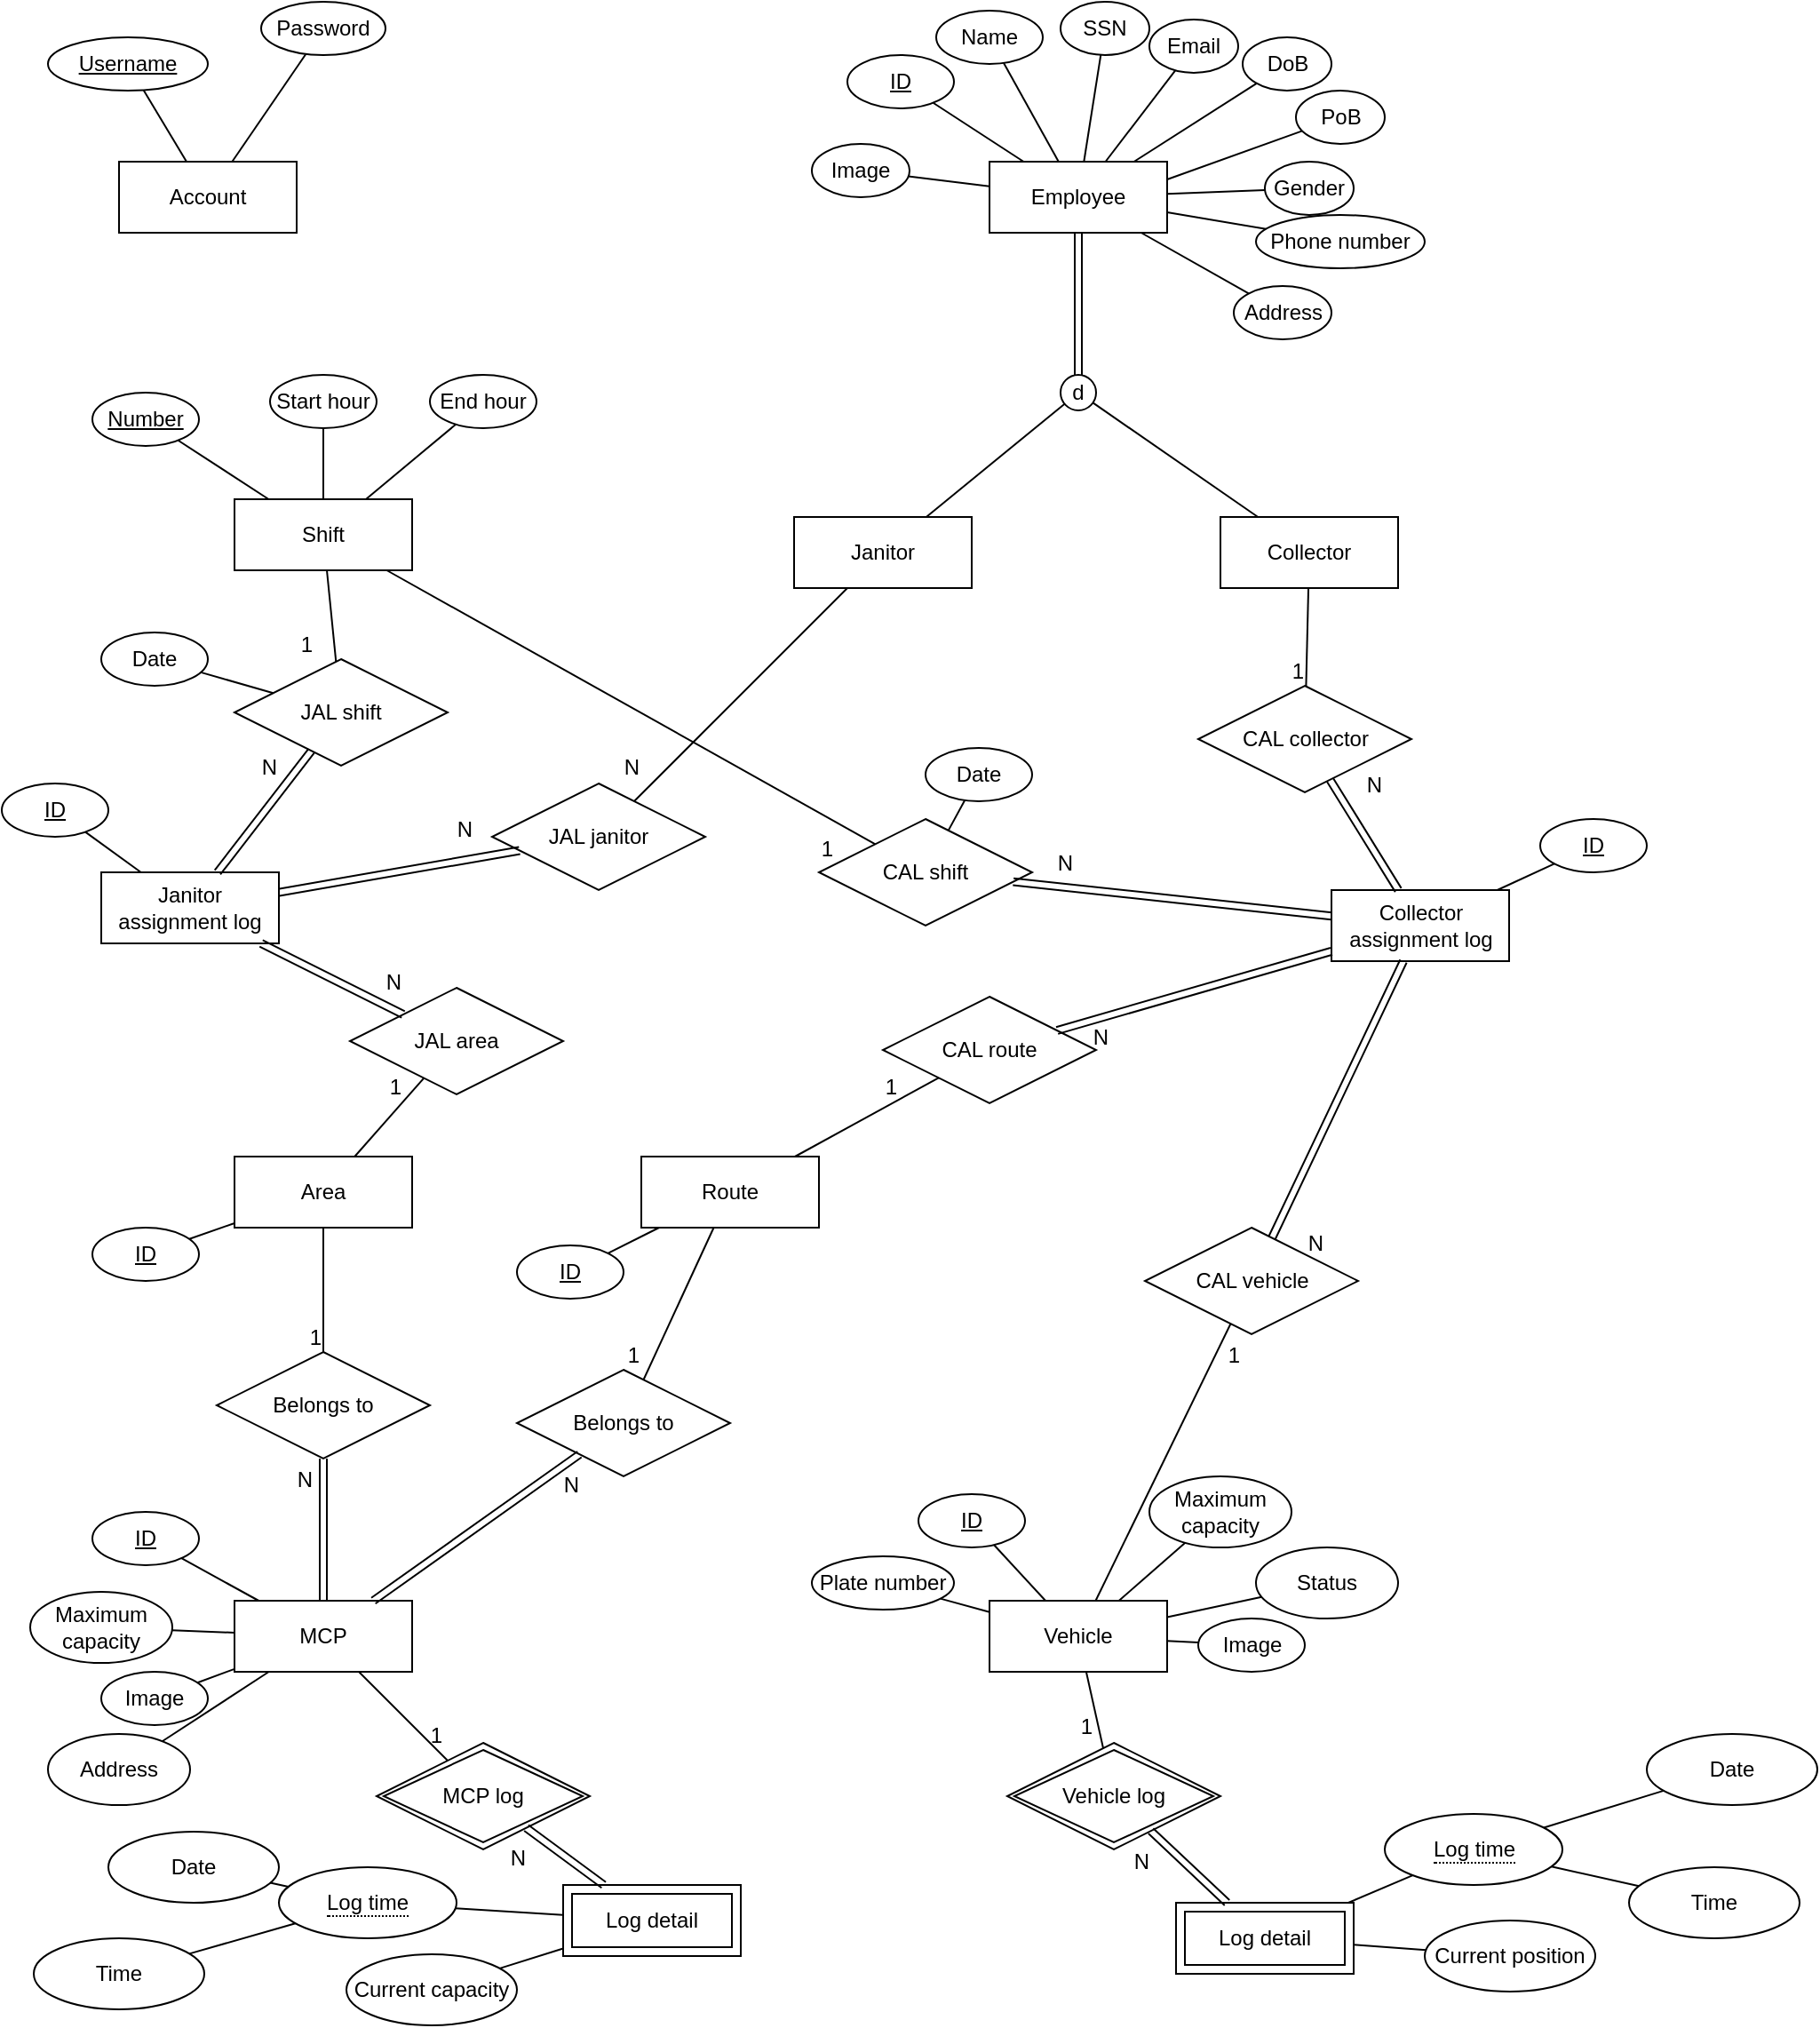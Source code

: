 <mxfile version="22.0.8" type="github">
  <diagram name="Page-1" id="zO1krM9RJwl2RXNE8Sop">
    <mxGraphModel dx="1626" dy="870" grid="1" gridSize="10" guides="1" tooltips="1" connect="1" arrows="1" fold="1" page="1" pageScale="1" pageWidth="827" pageHeight="1169" math="0" shadow="0">
      <root>
        <mxCell id="0" />
        <mxCell id="1" parent="0" />
        <mxCell id="PcngEi1xsUKJxS339LNE-2" value="Account" style="whiteSpace=wrap;html=1;align=center;" parent="1" vertex="1">
          <mxGeometry x="70" y="120" width="100" height="40" as="geometry" />
        </mxCell>
        <mxCell id="PcngEi1xsUKJxS339LNE-3" value="Username" style="ellipse;whiteSpace=wrap;html=1;align=center;fontStyle=4;" parent="1" vertex="1">
          <mxGeometry x="30" y="50" width="90" height="30" as="geometry" />
        </mxCell>
        <mxCell id="PcngEi1xsUKJxS339LNE-4" value="Password" style="ellipse;whiteSpace=wrap;html=1;align=center;" parent="1" vertex="1">
          <mxGeometry x="150" y="30" width="70" height="30" as="geometry" />
        </mxCell>
        <mxCell id="PcngEi1xsUKJxS339LNE-5" value="" style="endArrow=none;html=1;rounded=0;" parent="1" source="PcngEi1xsUKJxS339LNE-3" target="PcngEi1xsUKJxS339LNE-2" edge="1">
          <mxGeometry width="50" height="50" relative="1" as="geometry">
            <mxPoint x="390" y="670" as="sourcePoint" />
            <mxPoint x="440" y="620" as="targetPoint" />
          </mxGeometry>
        </mxCell>
        <mxCell id="PcngEi1xsUKJxS339LNE-6" value="" style="endArrow=none;html=1;rounded=0;" parent="1" source="PcngEi1xsUKJxS339LNE-4" target="PcngEi1xsUKJxS339LNE-2" edge="1">
          <mxGeometry width="50" height="50" relative="1" as="geometry">
            <mxPoint x="124" y="89" as="sourcePoint" />
            <mxPoint x="175" y="160" as="targetPoint" />
          </mxGeometry>
        </mxCell>
        <mxCell id="PcngEi1xsUKJxS339LNE-7" value="Employee" style="whiteSpace=wrap;html=1;align=center;" parent="1" vertex="1">
          <mxGeometry x="560" y="120" width="100" height="40" as="geometry" />
        </mxCell>
        <mxCell id="PcngEi1xsUKJxS339LNE-8" value="Janitor" style="whiteSpace=wrap;html=1;align=center;" parent="1" vertex="1">
          <mxGeometry x="450" y="320" width="100" height="40" as="geometry" />
        </mxCell>
        <mxCell id="PcngEi1xsUKJxS339LNE-9" value="Collector" style="whiteSpace=wrap;html=1;align=center;" parent="1" vertex="1">
          <mxGeometry x="690" y="320" width="100" height="40" as="geometry" />
        </mxCell>
        <mxCell id="PcngEi1xsUKJxS339LNE-11" value="d" style="ellipse;whiteSpace=wrap;html=1;aspect=fixed;" parent="1" vertex="1">
          <mxGeometry x="600" y="240" width="20" height="20" as="geometry" />
        </mxCell>
        <mxCell id="PcngEi1xsUKJxS339LNE-12" value="" style="shape=link;html=1;rounded=0;" parent="1" source="PcngEi1xsUKJxS339LNE-11" target="PcngEi1xsUKJxS339LNE-7" edge="1">
          <mxGeometry relative="1" as="geometry">
            <mxPoint x="470" y="370" as="sourcePoint" />
            <mxPoint x="630" y="370" as="targetPoint" />
          </mxGeometry>
        </mxCell>
        <mxCell id="PcngEi1xsUKJxS339LNE-14" value="" style="endArrow=none;html=1;rounded=0;" parent="1" source="PcngEi1xsUKJxS339LNE-11" target="PcngEi1xsUKJxS339LNE-8" edge="1">
          <mxGeometry width="50" height="50" relative="1" as="geometry">
            <mxPoint x="193" y="79" as="sourcePoint" />
            <mxPoint x="148" y="130" as="targetPoint" />
          </mxGeometry>
        </mxCell>
        <mxCell id="PcngEi1xsUKJxS339LNE-15" value="" style="endArrow=none;html=1;rounded=0;" parent="1" source="PcngEi1xsUKJxS339LNE-11" target="PcngEi1xsUKJxS339LNE-9" edge="1">
          <mxGeometry width="50" height="50" relative="1" as="geometry">
            <mxPoint x="611" y="265" as="sourcePoint" />
            <mxPoint x="488" y="330" as="targetPoint" />
          </mxGeometry>
        </mxCell>
        <mxCell id="PcngEi1xsUKJxS339LNE-16" value="ID" style="ellipse;whiteSpace=wrap;html=1;align=center;fontStyle=4;" parent="1" vertex="1">
          <mxGeometry x="480" y="60" width="60" height="30" as="geometry" />
        </mxCell>
        <mxCell id="PcngEi1xsUKJxS339LNE-17" value="Name" style="ellipse;whiteSpace=wrap;html=1;align=center;" parent="1" vertex="1">
          <mxGeometry x="530" y="35" width="60" height="30" as="geometry" />
        </mxCell>
        <mxCell id="PcngEi1xsUKJxS339LNE-18" value="SSN" style="ellipse;whiteSpace=wrap;html=1;align=center;" parent="1" vertex="1">
          <mxGeometry x="600" y="30" width="50" height="30" as="geometry" />
        </mxCell>
        <mxCell id="PcngEi1xsUKJxS339LNE-19" value="Email" style="ellipse;whiteSpace=wrap;html=1;align=center;" parent="1" vertex="1">
          <mxGeometry x="650" y="40" width="50" height="30" as="geometry" />
        </mxCell>
        <mxCell id="PcngEi1xsUKJxS339LNE-20" value="DoB" style="ellipse;whiteSpace=wrap;html=1;align=center;" parent="1" vertex="1">
          <mxGeometry x="702.5" y="50" width="50" height="30" as="geometry" />
        </mxCell>
        <mxCell id="PcngEi1xsUKJxS339LNE-21" value="Gender" style="ellipse;whiteSpace=wrap;html=1;align=center;" parent="1" vertex="1">
          <mxGeometry x="715" y="120" width="50" height="30" as="geometry" />
        </mxCell>
        <mxCell id="PcngEi1xsUKJxS339LNE-22" value="Phone number" style="ellipse;whiteSpace=wrap;html=1;align=center;" parent="1" vertex="1">
          <mxGeometry x="710" y="150" width="95" height="30" as="geometry" />
        </mxCell>
        <mxCell id="PcngEi1xsUKJxS339LNE-25" value="Address" style="ellipse;whiteSpace=wrap;html=1;align=center;" parent="1" vertex="1">
          <mxGeometry x="697.5" y="190" width="55" height="30" as="geometry" />
        </mxCell>
        <mxCell id="PcngEi1xsUKJxS339LNE-26" value="Image" style="ellipse;whiteSpace=wrap;html=1;align=center;" parent="1" vertex="1">
          <mxGeometry x="460" y="110" width="55" height="30" as="geometry" />
        </mxCell>
        <mxCell id="PcngEi1xsUKJxS339LNE-27" value="" style="endArrow=none;html=1;rounded=0;" parent="1" source="PcngEi1xsUKJxS339LNE-7" target="PcngEi1xsUKJxS339LNE-16" edge="1">
          <mxGeometry width="50" height="50" relative="1" as="geometry">
            <mxPoint x="520" y="390" as="sourcePoint" />
            <mxPoint x="570" y="340" as="targetPoint" />
          </mxGeometry>
        </mxCell>
        <mxCell id="PcngEi1xsUKJxS339LNE-29" value="" style="endArrow=none;html=1;rounded=0;" parent="1" source="PcngEi1xsUKJxS339LNE-7" target="PcngEi1xsUKJxS339LNE-26" edge="1">
          <mxGeometry width="50" height="50" relative="1" as="geometry">
            <mxPoint x="589" y="130" as="sourcePoint" />
            <mxPoint x="538" y="97" as="targetPoint" />
          </mxGeometry>
        </mxCell>
        <mxCell id="PcngEi1xsUKJxS339LNE-30" value="" style="endArrow=none;html=1;rounded=0;" parent="1" source="PcngEi1xsUKJxS339LNE-7" target="PcngEi1xsUKJxS339LNE-17" edge="1">
          <mxGeometry width="50" height="50" relative="1" as="geometry">
            <mxPoint x="570" y="144" as="sourcePoint" />
            <mxPoint x="524" y="138" as="targetPoint" />
          </mxGeometry>
        </mxCell>
        <mxCell id="PcngEi1xsUKJxS339LNE-31" value="" style="endArrow=none;html=1;rounded=0;" parent="1" source="PcngEi1xsUKJxS339LNE-7" target="PcngEi1xsUKJxS339LNE-18" edge="1">
          <mxGeometry width="50" height="50" relative="1" as="geometry">
            <mxPoint x="609" y="130" as="sourcePoint" />
            <mxPoint x="578" y="74" as="targetPoint" />
          </mxGeometry>
        </mxCell>
        <mxCell id="PcngEi1xsUKJxS339LNE-32" value="" style="endArrow=none;html=1;rounded=0;" parent="1" source="PcngEi1xsUKJxS339LNE-7" target="PcngEi1xsUKJxS339LNE-19" edge="1">
          <mxGeometry width="50" height="50" relative="1" as="geometry">
            <mxPoint x="623" y="130" as="sourcePoint" />
            <mxPoint x="633" y="70" as="targetPoint" />
          </mxGeometry>
        </mxCell>
        <mxCell id="PcngEi1xsUKJxS339LNE-33" value="" style="endArrow=none;html=1;rounded=0;" parent="1" source="PcngEi1xsUKJxS339LNE-7" target="PcngEi1xsUKJxS339LNE-20" edge="1">
          <mxGeometry width="50" height="50" relative="1" as="geometry">
            <mxPoint x="635" y="130" as="sourcePoint" />
            <mxPoint x="675" y="79" as="targetPoint" />
          </mxGeometry>
        </mxCell>
        <mxCell id="PcngEi1xsUKJxS339LNE-34" value="" style="endArrow=none;html=1;rounded=0;" parent="1" source="PcngEi1xsUKJxS339LNE-7" target="PcngEi1xsUKJxS339LNE-21" edge="1">
          <mxGeometry width="50" height="50" relative="1" as="geometry">
            <mxPoint x="649" y="130" as="sourcePoint" />
            <mxPoint x="734" y="71" as="targetPoint" />
          </mxGeometry>
        </mxCell>
        <mxCell id="PcngEi1xsUKJxS339LNE-35" value="" style="endArrow=none;html=1;rounded=0;" parent="1" source="PcngEi1xsUKJxS339LNE-7" target="PcngEi1xsUKJxS339LNE-22" edge="1">
          <mxGeometry width="50" height="50" relative="1" as="geometry">
            <mxPoint x="662" y="130" as="sourcePoint" />
            <mxPoint x="715" y="104" as="targetPoint" />
          </mxGeometry>
        </mxCell>
        <mxCell id="PcngEi1xsUKJxS339LNE-36" value="" style="endArrow=none;html=1;rounded=0;" parent="1" source="PcngEi1xsUKJxS339LNE-7" target="PcngEi1xsUKJxS339LNE-25" edge="1">
          <mxGeometry width="50" height="50" relative="1" as="geometry">
            <mxPoint x="670" y="145" as="sourcePoint" />
            <mxPoint x="727" y="139" as="targetPoint" />
          </mxGeometry>
        </mxCell>
        <mxCell id="PcngEi1xsUKJxS339LNE-37" value="MCP" style="whiteSpace=wrap;html=1;align=center;" parent="1" vertex="1">
          <mxGeometry x="135" y="930" width="100" height="40" as="geometry" />
        </mxCell>
        <mxCell id="PcngEi1xsUKJxS339LNE-38" value="Vehicle" style="whiteSpace=wrap;html=1;align=center;" parent="1" vertex="1">
          <mxGeometry x="560" y="930" width="100" height="40" as="geometry" />
        </mxCell>
        <mxCell id="PcngEi1xsUKJxS339LNE-40" value="ID" style="ellipse;whiteSpace=wrap;html=1;align=center;fontStyle=4;" parent="1" vertex="1">
          <mxGeometry x="55" y="880" width="60" height="30" as="geometry" />
        </mxCell>
        <mxCell id="PcngEi1xsUKJxS339LNE-41" value="ID" style="ellipse;whiteSpace=wrap;html=1;align=center;fontStyle=4;" parent="1" vertex="1">
          <mxGeometry x="520" y="870" width="60" height="30" as="geometry" />
        </mxCell>
        <mxCell id="PcngEi1xsUKJxS339LNE-42" value="Plate number" style="ellipse;whiteSpace=wrap;html=1;align=center;" parent="1" vertex="1">
          <mxGeometry x="460" y="905" width="80" height="30" as="geometry" />
        </mxCell>
        <mxCell id="PcngEi1xsUKJxS339LNE-43" value="Image" style="ellipse;whiteSpace=wrap;html=1;align=center;" parent="1" vertex="1">
          <mxGeometry x="677.5" y="940" width="60" height="30" as="geometry" />
        </mxCell>
        <mxCell id="PcngEi1xsUKJxS339LNE-44" value="Maximum capacity" style="ellipse;whiteSpace=wrap;html=1;align=center;" parent="1" vertex="1">
          <mxGeometry x="650" y="860" width="80" height="40" as="geometry" />
        </mxCell>
        <mxCell id="PcngEi1xsUKJxS339LNE-45" value="Status" style="ellipse;whiteSpace=wrap;html=1;align=center;" parent="1" vertex="1">
          <mxGeometry x="710" y="900" width="80" height="40" as="geometry" />
        </mxCell>
        <mxCell id="PcngEi1xsUKJxS339LNE-46" value="" style="endArrow=none;html=1;rounded=0;" parent="1" source="PcngEi1xsUKJxS339LNE-38" target="PcngEi1xsUKJxS339LNE-44" edge="1">
          <mxGeometry width="50" height="50" relative="1" as="geometry">
            <mxPoint x="612" y="611" as="sourcePoint" />
            <mxPoint x="534" y="675" as="targetPoint" />
          </mxGeometry>
        </mxCell>
        <mxCell id="PcngEi1xsUKJxS339LNE-47" value="" style="endArrow=none;html=1;rounded=0;" parent="1" source="PcngEi1xsUKJxS339LNE-38" target="PcngEi1xsUKJxS339LNE-41" edge="1">
          <mxGeometry width="50" height="50" relative="1" as="geometry">
            <mxPoint x="570" y="973" as="sourcePoint" />
            <mxPoint x="516" y="986" as="targetPoint" />
          </mxGeometry>
        </mxCell>
        <mxCell id="PcngEi1xsUKJxS339LNE-48" value="" style="endArrow=none;html=1;rounded=0;" parent="1" source="PcngEi1xsUKJxS339LNE-38" target="PcngEi1xsUKJxS339LNE-42" edge="1">
          <mxGeometry width="50" height="50" relative="1" as="geometry">
            <mxPoint x="600" y="980" as="sourcePoint" />
            <mxPoint x="563" y="1017" as="targetPoint" />
          </mxGeometry>
        </mxCell>
        <mxCell id="PcngEi1xsUKJxS339LNE-49" value="" style="endArrow=none;html=1;rounded=0;" parent="1" source="PcngEi1xsUKJxS339LNE-38" target="PcngEi1xsUKJxS339LNE-43" edge="1">
          <mxGeometry width="50" height="50" relative="1" as="geometry">
            <mxPoint x="619" y="980" as="sourcePoint" />
            <mxPoint x="616" y="1045" as="targetPoint" />
          </mxGeometry>
        </mxCell>
        <mxCell id="PcngEi1xsUKJxS339LNE-50" value="" style="endArrow=none;html=1;rounded=0;" parent="1" source="PcngEi1xsUKJxS339LNE-38" target="PcngEi1xsUKJxS339LNE-45" edge="1">
          <mxGeometry width="50" height="50" relative="1" as="geometry">
            <mxPoint x="639" y="980" as="sourcePoint" />
            <mxPoint x="682" y="1026" as="targetPoint" />
          </mxGeometry>
        </mxCell>
        <mxCell id="PcngEi1xsUKJxS339LNE-52" value="Maximum capacity" style="ellipse;whiteSpace=wrap;html=1;align=center;" parent="1" vertex="1">
          <mxGeometry x="20" y="925" width="80" height="40" as="geometry" />
        </mxCell>
        <mxCell id="PcngEi1xsUKJxS339LNE-53" value="Image" style="ellipse;whiteSpace=wrap;html=1;align=center;" parent="1" vertex="1">
          <mxGeometry x="60" y="970" width="60" height="30" as="geometry" />
        </mxCell>
        <mxCell id="PcngEi1xsUKJxS339LNE-55" value="" style="endArrow=none;html=1;rounded=0;" parent="1" source="PcngEi1xsUKJxS339LNE-37" target="PcngEi1xsUKJxS339LNE-40" edge="1">
          <mxGeometry width="50" height="50" relative="1" as="geometry">
            <mxPoint x="570" y="973" as="sourcePoint" />
            <mxPoint x="516" y="986" as="targetPoint" />
          </mxGeometry>
        </mxCell>
        <mxCell id="PcngEi1xsUKJxS339LNE-56" value="" style="endArrow=none;html=1;rounded=0;" parent="1" source="PcngEi1xsUKJxS339LNE-37" target="PcngEi1xsUKJxS339LNE-52" edge="1">
          <mxGeometry width="50" height="50" relative="1" as="geometry">
            <mxPoint x="167" y="980" as="sourcePoint" />
            <mxPoint x="102" y="1028" as="targetPoint" />
          </mxGeometry>
        </mxCell>
        <mxCell id="PcngEi1xsUKJxS339LNE-57" value="" style="endArrow=none;html=1;rounded=0;" parent="1" source="PcngEi1xsUKJxS339LNE-37" target="PcngEi1xsUKJxS339LNE-53" edge="1">
          <mxGeometry width="50" height="50" relative="1" as="geometry">
            <mxPoint x="187" y="980" as="sourcePoint" />
            <mxPoint x="148" y="1070" as="targetPoint" />
          </mxGeometry>
        </mxCell>
        <mxCell id="PcngEi1xsUKJxS339LNE-59" value="Area" style="whiteSpace=wrap;html=1;align=center;" parent="1" vertex="1">
          <mxGeometry x="135" y="680" width="100" height="40" as="geometry" />
        </mxCell>
        <mxCell id="PcngEi1xsUKJxS339LNE-60" value="Route" style="whiteSpace=wrap;html=1;align=center;" parent="1" vertex="1">
          <mxGeometry x="364" y="680" width="100" height="40" as="geometry" />
        </mxCell>
        <mxCell id="PcngEi1xsUKJxS339LNE-61" value="ID" style="ellipse;whiteSpace=wrap;html=1;align=center;fontStyle=4;" parent="1" vertex="1">
          <mxGeometry x="55" y="720" width="60" height="30" as="geometry" />
        </mxCell>
        <mxCell id="PcngEi1xsUKJxS339LNE-62" value="ID" style="ellipse;whiteSpace=wrap;html=1;align=center;fontStyle=4;" parent="1" vertex="1">
          <mxGeometry x="294" y="730" width="60" height="30" as="geometry" />
        </mxCell>
        <mxCell id="PcngEi1xsUKJxS339LNE-63" value="" style="endArrow=none;html=1;rounded=0;" parent="1" source="PcngEi1xsUKJxS339LNE-60" target="PcngEi1xsUKJxS339LNE-62" edge="1">
          <mxGeometry width="50" height="50" relative="1" as="geometry">
            <mxPoint x="670" y="973" as="sourcePoint" />
            <mxPoint x="717" y="986" as="targetPoint" />
          </mxGeometry>
        </mxCell>
        <mxCell id="PcngEi1xsUKJxS339LNE-64" value="" style="endArrow=none;html=1;rounded=0;" parent="1" source="PcngEi1xsUKJxS339LNE-59" target="PcngEi1xsUKJxS339LNE-61" edge="1">
          <mxGeometry width="50" height="50" relative="1" as="geometry">
            <mxPoint x="685" y="695" as="sourcePoint" />
            <mxPoint x="727" y="683" as="targetPoint" />
          </mxGeometry>
        </mxCell>
        <mxCell id="PcngEi1xsUKJxS339LNE-65" value="Belongs to" style="shape=rhombus;perimeter=rhombusPerimeter;whiteSpace=wrap;html=1;align=center;" parent="1" vertex="1">
          <mxGeometry x="125" y="790" width="120" height="60" as="geometry" />
        </mxCell>
        <mxCell id="PcngEi1xsUKJxS339LNE-66" value="Belongs to" style="shape=rhombus;perimeter=rhombusPerimeter;whiteSpace=wrap;html=1;align=center;" parent="1" vertex="1">
          <mxGeometry x="294" y="800" width="120" height="60" as="geometry" />
        </mxCell>
        <mxCell id="PcngEi1xsUKJxS339LNE-67" value="" style="shape=link;html=1;rounded=0;" parent="1" source="PcngEi1xsUKJxS339LNE-37" target="PcngEi1xsUKJxS339LNE-65" edge="1">
          <mxGeometry relative="1" as="geometry">
            <mxPoint x="510" y="760" as="sourcePoint" />
            <mxPoint x="670" y="760" as="targetPoint" />
          </mxGeometry>
        </mxCell>
        <mxCell id="PcngEi1xsUKJxS339LNE-68" value="N" style="resizable=0;html=1;whiteSpace=wrap;align=right;verticalAlign=bottom;" parent="PcngEi1xsUKJxS339LNE-67" connectable="0" vertex="1">
          <mxGeometry x="1" relative="1" as="geometry">
            <mxPoint x="-5" y="20" as="offset" />
          </mxGeometry>
        </mxCell>
        <mxCell id="PcngEi1xsUKJxS339LNE-69" value="" style="endArrow=none;html=1;rounded=0;" parent="1" source="PcngEi1xsUKJxS339LNE-59" target="PcngEi1xsUKJxS339LNE-65" edge="1">
          <mxGeometry relative="1" as="geometry">
            <mxPoint x="510" y="760" as="sourcePoint" />
            <mxPoint x="670" y="760" as="targetPoint" />
          </mxGeometry>
        </mxCell>
        <mxCell id="PcngEi1xsUKJxS339LNE-70" value="1" style="resizable=0;html=1;whiteSpace=wrap;align=right;verticalAlign=bottom;" parent="PcngEi1xsUKJxS339LNE-69" connectable="0" vertex="1">
          <mxGeometry x="1" relative="1" as="geometry" />
        </mxCell>
        <mxCell id="PcngEi1xsUKJxS339LNE-71" value="" style="endArrow=none;html=1;rounded=0;" parent="1" source="PcngEi1xsUKJxS339LNE-60" target="PcngEi1xsUKJxS339LNE-66" edge="1">
          <mxGeometry relative="1" as="geometry">
            <mxPoint x="195" y="730" as="sourcePoint" />
            <mxPoint x="195" y="800" as="targetPoint" />
          </mxGeometry>
        </mxCell>
        <mxCell id="PcngEi1xsUKJxS339LNE-72" value="1" style="resizable=0;html=1;whiteSpace=wrap;align=right;verticalAlign=bottom;" parent="PcngEi1xsUKJxS339LNE-71" connectable="0" vertex="1">
          <mxGeometry x="1" relative="1" as="geometry">
            <mxPoint x="-1" y="-5" as="offset" />
          </mxGeometry>
        </mxCell>
        <mxCell id="PcngEi1xsUKJxS339LNE-73" value="" style="shape=link;html=1;rounded=0;" parent="1" source="PcngEi1xsUKJxS339LNE-37" target="PcngEi1xsUKJxS339LNE-66" edge="1">
          <mxGeometry relative="1" as="geometry">
            <mxPoint x="195" y="940" as="sourcePoint" />
            <mxPoint x="195" y="860" as="targetPoint" />
          </mxGeometry>
        </mxCell>
        <mxCell id="PcngEi1xsUKJxS339LNE-74" value="N" style="resizable=0;html=1;whiteSpace=wrap;align=right;verticalAlign=bottom;" parent="PcngEi1xsUKJxS339LNE-73" connectable="0" vertex="1">
          <mxGeometry x="1" relative="1" as="geometry">
            <mxPoint x="1" y="26" as="offset" />
          </mxGeometry>
        </mxCell>
        <mxCell id="PcngEi1xsUKJxS339LNE-75" value="Address" style="ellipse;whiteSpace=wrap;html=1;align=center;" parent="1" vertex="1">
          <mxGeometry x="30" y="1005" width="80" height="40" as="geometry" />
        </mxCell>
        <mxCell id="PcngEi1xsUKJxS339LNE-76" value="" style="endArrow=none;html=1;rounded=0;" parent="1" source="PcngEi1xsUKJxS339LNE-37" target="PcngEi1xsUKJxS339LNE-75" edge="1">
          <mxGeometry width="50" height="50" relative="1" as="geometry">
            <mxPoint x="183" y="980" as="sourcePoint" />
            <mxPoint x="168" y="1006" as="targetPoint" />
          </mxGeometry>
        </mxCell>
        <mxCell id="PcngEi1xsUKJxS339LNE-79" value="CAL shift" style="shape=rhombus;perimeter=rhombusPerimeter;whiteSpace=wrap;html=1;align=center;" parent="1" vertex="1">
          <mxGeometry x="464" y="490" width="120" height="60" as="geometry" />
        </mxCell>
        <mxCell id="PcngEi1xsUKJxS339LNE-80" value="Shift" style="whiteSpace=wrap;html=1;align=center;" parent="1" vertex="1">
          <mxGeometry x="135" y="310" width="100" height="40" as="geometry" />
        </mxCell>
        <mxCell id="PcngEi1xsUKJxS339LNE-81" value="Number" style="ellipse;whiteSpace=wrap;html=1;align=center;fontStyle=4;" parent="1" vertex="1">
          <mxGeometry x="55" y="250" width="60" height="30" as="geometry" />
        </mxCell>
        <mxCell id="PcngEi1xsUKJxS339LNE-82" value="Start hour" style="ellipse;whiteSpace=wrap;html=1;align=center;" parent="1" vertex="1">
          <mxGeometry x="155" y="240" width="60" height="30" as="geometry" />
        </mxCell>
        <mxCell id="PcngEi1xsUKJxS339LNE-83" value="End hour" style="ellipse;whiteSpace=wrap;html=1;align=center;" parent="1" vertex="1">
          <mxGeometry x="245" y="240" width="60" height="30" as="geometry" />
        </mxCell>
        <mxCell id="PcngEi1xsUKJxS339LNE-85" value="" style="endArrow=none;html=1;rounded=0;" parent="1" source="PcngEi1xsUKJxS339LNE-80" target="PcngEi1xsUKJxS339LNE-81" edge="1">
          <mxGeometry width="50" height="50" relative="1" as="geometry">
            <mxPoint x="570" y="144" as="sourcePoint" />
            <mxPoint x="524" y="138" as="targetPoint" />
          </mxGeometry>
        </mxCell>
        <mxCell id="PcngEi1xsUKJxS339LNE-86" value="" style="endArrow=none;html=1;rounded=0;" parent="1" source="PcngEi1xsUKJxS339LNE-80" target="PcngEi1xsUKJxS339LNE-82" edge="1">
          <mxGeometry width="50" height="50" relative="1" as="geometry">
            <mxPoint x="570" y="144" as="sourcePoint" />
            <mxPoint x="524" y="138" as="targetPoint" />
          </mxGeometry>
        </mxCell>
        <mxCell id="PcngEi1xsUKJxS339LNE-87" value="" style="endArrow=none;html=1;rounded=0;" parent="1" source="PcngEi1xsUKJxS339LNE-80" target="PcngEi1xsUKJxS339LNE-83" edge="1">
          <mxGeometry width="50" height="50" relative="1" as="geometry">
            <mxPoint x="380" y="310" as="sourcePoint" />
            <mxPoint x="380" y="270" as="targetPoint" />
          </mxGeometry>
        </mxCell>
        <mxCell id="PcngEi1xsUKJxS339LNE-101" value="Date" style="ellipse;whiteSpace=wrap;html=1;align=center;" parent="1" vertex="1">
          <mxGeometry x="524" y="450" width="60" height="30" as="geometry" />
        </mxCell>
        <mxCell id="PcngEi1xsUKJxS339LNE-104" value="" style="endArrow=none;html=1;rounded=0;" parent="1" source="PcngEi1xsUKJxS339LNE-101" target="PcngEi1xsUKJxS339LNE-79" edge="1">
          <mxGeometry relative="1" as="geometry">
            <mxPoint x="170" y="530" as="sourcePoint" />
            <mxPoint x="200" y="530" as="targetPoint" />
          </mxGeometry>
        </mxCell>
        <mxCell id="PcngEi1xsUKJxS339LNE-105" value="" style="resizable=0;html=1;whiteSpace=wrap;align=right;verticalAlign=bottom;" parent="PcngEi1xsUKJxS339LNE-104" connectable="0" vertex="1">
          <mxGeometry x="1" relative="1" as="geometry" />
        </mxCell>
        <mxCell id="PcngEi1xsUKJxS339LNE-111" value="MCP log" style="shape=rhombus;double=1;perimeter=rhombusPerimeter;whiteSpace=wrap;html=1;align=center;" parent="1" vertex="1">
          <mxGeometry x="215" y="1010" width="120" height="60" as="geometry" />
        </mxCell>
        <mxCell id="PcngEi1xsUKJxS339LNE-114" value="Vehicle log" style="shape=rhombus;double=1;perimeter=rhombusPerimeter;whiteSpace=wrap;html=1;align=center;" parent="1" vertex="1">
          <mxGeometry x="570" y="1010" width="120" height="60" as="geometry" />
        </mxCell>
        <mxCell id="PcngEi1xsUKJxS339LNE-116" value="" style="endArrow=none;html=1;rounded=0;" parent="1" source="PcngEi1xsUKJxS339LNE-37" target="PcngEi1xsUKJxS339LNE-111" edge="1">
          <mxGeometry relative="1" as="geometry">
            <mxPoint x="415" y="730" as="sourcePoint" />
            <mxPoint x="375" y="816" as="targetPoint" />
          </mxGeometry>
        </mxCell>
        <mxCell id="PcngEi1xsUKJxS339LNE-117" value="1" style="resizable=0;html=1;whiteSpace=wrap;align=right;verticalAlign=bottom;" parent="PcngEi1xsUKJxS339LNE-116" connectable="0" vertex="1">
          <mxGeometry x="1" relative="1" as="geometry">
            <mxPoint x="-1" y="-5" as="offset" />
          </mxGeometry>
        </mxCell>
        <mxCell id="PcngEi1xsUKJxS339LNE-118" value="Log detail" style="shape=ext;margin=3;double=1;whiteSpace=wrap;html=1;align=center;" parent="1" vertex="1">
          <mxGeometry x="320" y="1090" width="100" height="40" as="geometry" />
        </mxCell>
        <mxCell id="PcngEi1xsUKJxS339LNE-120" value="&lt;span style=&quot;border-bottom: 1px dotted&quot;&gt;Log time&lt;br&gt;&lt;/span&gt;" style="ellipse;whiteSpace=wrap;html=1;align=center;" parent="1" vertex="1">
          <mxGeometry x="160" y="1080" width="100" height="40" as="geometry" />
        </mxCell>
        <mxCell id="PcngEi1xsUKJxS339LNE-121" value="Current capacity" style="ellipse;whiteSpace=wrap;html=1;align=center;" parent="1" vertex="1">
          <mxGeometry x="198" y="1129" width="96" height="40" as="geometry" />
        </mxCell>
        <mxCell id="PcngEi1xsUKJxS339LNE-122" value="" style="shape=link;html=1;rounded=0;" parent="1" source="PcngEi1xsUKJxS339LNE-118" target="PcngEi1xsUKJxS339LNE-111" edge="1">
          <mxGeometry relative="1" as="geometry">
            <mxPoint x="223" y="940" as="sourcePoint" />
            <mxPoint x="339" y="858" as="targetPoint" />
          </mxGeometry>
        </mxCell>
        <mxCell id="PcngEi1xsUKJxS339LNE-123" value="N" style="resizable=0;html=1;whiteSpace=wrap;align=right;verticalAlign=bottom;" parent="PcngEi1xsUKJxS339LNE-122" connectable="0" vertex="1">
          <mxGeometry x="1" relative="1" as="geometry">
            <mxPoint x="1" y="26" as="offset" />
          </mxGeometry>
        </mxCell>
        <mxCell id="PcngEi1xsUKJxS339LNE-124" value="" style="endArrow=none;html=1;rounded=0;" parent="1" source="PcngEi1xsUKJxS339LNE-118" target="PcngEi1xsUKJxS339LNE-120" edge="1">
          <mxGeometry width="50" height="50" relative="1" as="geometry">
            <mxPoint x="164" y="980" as="sourcePoint" />
            <mxPoint x="104" y="1019" as="targetPoint" />
          </mxGeometry>
        </mxCell>
        <mxCell id="PcngEi1xsUKJxS339LNE-125" value="" style="endArrow=none;html=1;rounded=0;" parent="1" source="PcngEi1xsUKJxS339LNE-118" target="PcngEi1xsUKJxS339LNE-121" edge="1">
          <mxGeometry width="50" height="50" relative="1" as="geometry">
            <mxPoint x="330" y="1130" as="sourcePoint" />
            <mxPoint x="275" y="1141" as="targetPoint" />
          </mxGeometry>
        </mxCell>
        <mxCell id="PcngEi1xsUKJxS339LNE-126" value="Log detail" style="shape=ext;margin=3;double=1;whiteSpace=wrap;html=1;align=center;" parent="1" vertex="1">
          <mxGeometry x="665" y="1100" width="100" height="40" as="geometry" />
        </mxCell>
        <mxCell id="PcngEi1xsUKJxS339LNE-127" value="&lt;span style=&quot;border-bottom: 1px dotted&quot;&gt;Log time&lt;br&gt;&lt;/span&gt;" style="ellipse;whiteSpace=wrap;html=1;align=center;" parent="1" vertex="1">
          <mxGeometry x="782.5" y="1050" width="100" height="40" as="geometry" />
        </mxCell>
        <mxCell id="PcngEi1xsUKJxS339LNE-128" value="Date" style="ellipse;whiteSpace=wrap;html=1;align=center;" parent="1" vertex="1">
          <mxGeometry x="64" y="1060" width="96" height="40" as="geometry" />
        </mxCell>
        <mxCell id="PcngEi1xsUKJxS339LNE-129" value="Time" style="ellipse;whiteSpace=wrap;html=1;align=center;" parent="1" vertex="1">
          <mxGeometry x="22" y="1120" width="96" height="40" as="geometry" />
        </mxCell>
        <mxCell id="PcngEi1xsUKJxS339LNE-130" value="" style="endArrow=none;html=1;rounded=0;" parent="1" source="PcngEi1xsUKJxS339LNE-120" target="PcngEi1xsUKJxS339LNE-128" edge="1">
          <mxGeometry width="50" height="50" relative="1" as="geometry">
            <mxPoint x="330" y="1123" as="sourcePoint" />
            <mxPoint x="279" y="1127" as="targetPoint" />
          </mxGeometry>
        </mxCell>
        <mxCell id="PcngEi1xsUKJxS339LNE-131" value="" style="endArrow=none;html=1;rounded=0;" parent="1" source="PcngEi1xsUKJxS339LNE-120" target="PcngEi1xsUKJxS339LNE-129" edge="1">
          <mxGeometry width="50" height="50" relative="1" as="geometry">
            <mxPoint x="183" y="1123" as="sourcePoint" />
            <mxPoint x="145" y="1117" as="targetPoint" />
          </mxGeometry>
        </mxCell>
        <mxCell id="PcngEi1xsUKJxS339LNE-132" value="" style="endArrow=none;html=1;rounded=0;" parent="1" source="PcngEi1xsUKJxS339LNE-38" target="PcngEi1xsUKJxS339LNE-114" edge="1">
          <mxGeometry relative="1" as="geometry">
            <mxPoint x="215" y="980" as="sourcePoint" />
            <mxPoint x="265" y="1030" as="targetPoint" />
          </mxGeometry>
        </mxCell>
        <mxCell id="PcngEi1xsUKJxS339LNE-133" value="1" style="resizable=0;html=1;whiteSpace=wrap;align=right;verticalAlign=bottom;" parent="PcngEi1xsUKJxS339LNE-132" connectable="0" vertex="1">
          <mxGeometry x="1" relative="1" as="geometry">
            <mxPoint x="-4" y="-3" as="offset" />
          </mxGeometry>
        </mxCell>
        <mxCell id="PcngEi1xsUKJxS339LNE-134" value="" style="shape=link;html=1;rounded=0;" parent="1" source="PcngEi1xsUKJxS339LNE-126" target="PcngEi1xsUKJxS339LNE-114" edge="1">
          <mxGeometry relative="1" as="geometry">
            <mxPoint x="353" y="1100" as="sourcePoint" />
            <mxPoint x="309" y="1068" as="targetPoint" />
          </mxGeometry>
        </mxCell>
        <mxCell id="PcngEi1xsUKJxS339LNE-135" value="N" style="resizable=0;html=1;whiteSpace=wrap;align=right;verticalAlign=bottom;" parent="PcngEi1xsUKJxS339LNE-134" connectable="0" vertex="1">
          <mxGeometry x="1" relative="1" as="geometry">
            <mxPoint x="1" y="26" as="offset" />
          </mxGeometry>
        </mxCell>
        <mxCell id="PcngEi1xsUKJxS339LNE-136" value="Date" style="ellipse;whiteSpace=wrap;html=1;align=center;" parent="1" vertex="1">
          <mxGeometry x="930" y="1005" width="96" height="40" as="geometry" />
        </mxCell>
        <mxCell id="PcngEi1xsUKJxS339LNE-137" value="Time" style="ellipse;whiteSpace=wrap;html=1;align=center;" parent="1" vertex="1">
          <mxGeometry x="920" y="1080" width="96" height="40" as="geometry" />
        </mxCell>
        <mxCell id="PcngEi1xsUKJxS339LNE-138" value="" style="endArrow=none;html=1;rounded=0;" parent="1" source="PcngEi1xsUKJxS339LNE-127" target="PcngEi1xsUKJxS339LNE-136" edge="1">
          <mxGeometry width="50" height="50" relative="1" as="geometry">
            <mxPoint x="1061" y="1063" as="sourcePoint" />
            <mxPoint x="1167" y="1077" as="targetPoint" />
          </mxGeometry>
        </mxCell>
        <mxCell id="PcngEi1xsUKJxS339LNE-139" value="" style="endArrow=none;html=1;rounded=0;" parent="1" source="PcngEi1xsUKJxS339LNE-127" target="PcngEi1xsUKJxS339LNE-137" edge="1">
          <mxGeometry width="50" height="50" relative="1" as="geometry">
            <mxPoint x="1072" y="1084" as="sourcePoint" />
            <mxPoint x="1033" y="1067" as="targetPoint" />
          </mxGeometry>
        </mxCell>
        <mxCell id="PcngEi1xsUKJxS339LNE-140" value="" style="endArrow=none;html=1;rounded=0;" parent="1" source="PcngEi1xsUKJxS339LNE-127" target="PcngEi1xsUKJxS339LNE-126" edge="1">
          <mxGeometry width="50" height="50" relative="1" as="geometry">
            <mxPoint x="330" y="1123" as="sourcePoint" />
            <mxPoint x="279" y="1127" as="targetPoint" />
          </mxGeometry>
        </mxCell>
        <mxCell id="PcngEi1xsUKJxS339LNE-141" value="Current position" style="ellipse;whiteSpace=wrap;html=1;align=center;" parent="1" vertex="1">
          <mxGeometry x="805" y="1110" width="96" height="40" as="geometry" />
        </mxCell>
        <mxCell id="PcngEi1xsUKJxS339LNE-142" value="" style="endArrow=none;html=1;rounded=0;" parent="1" source="PcngEi1xsUKJxS339LNE-126" target="PcngEi1xsUKJxS339LNE-141" edge="1">
          <mxGeometry width="50" height="50" relative="1" as="geometry">
            <mxPoint x="897" y="1117" as="sourcePoint" />
            <mxPoint x="943" y="1123" as="targetPoint" />
          </mxGeometry>
        </mxCell>
        <mxCell id="XPTnHMQAaP-LLdMLC4Qo-1" value="PoB" style="ellipse;whiteSpace=wrap;html=1;align=center;" parent="1" vertex="1">
          <mxGeometry x="732.5" y="80" width="50" height="30" as="geometry" />
        </mxCell>
        <mxCell id="XPTnHMQAaP-LLdMLC4Qo-2" value="" style="endArrow=none;html=1;rounded=0;exitX=1;exitY=0.25;exitDx=0;exitDy=0;" parent="1" source="PcngEi1xsUKJxS339LNE-7" target="XPTnHMQAaP-LLdMLC4Qo-1" edge="1">
          <mxGeometry width="50" height="50" relative="1" as="geometry">
            <mxPoint x="651" y="130" as="sourcePoint" />
            <mxPoint x="685" y="89" as="targetPoint" />
          </mxGeometry>
        </mxCell>
        <mxCell id="EtZagVymCY1SK1DwLmeu-1" value="Collector assignment log" style="whiteSpace=wrap;html=1;align=center;" vertex="1" parent="1">
          <mxGeometry x="752.5" y="530" width="100" height="40" as="geometry" />
        </mxCell>
        <mxCell id="EtZagVymCY1SK1DwLmeu-2" value="ID" style="ellipse;whiteSpace=wrap;html=1;align=center;fontStyle=4;" vertex="1" parent="1">
          <mxGeometry x="870" y="490" width="60" height="30" as="geometry" />
        </mxCell>
        <mxCell id="EtZagVymCY1SK1DwLmeu-3" value="" style="endArrow=none;html=1;rounded=0;" edge="1" parent="1" source="EtZagVymCY1SK1DwLmeu-1" target="EtZagVymCY1SK1DwLmeu-2">
          <mxGeometry width="50" height="50" relative="1" as="geometry">
            <mxPoint x="602" y="940" as="sourcePoint" />
            <mxPoint x="573" y="909" as="targetPoint" />
          </mxGeometry>
        </mxCell>
        <mxCell id="EtZagVymCY1SK1DwLmeu-4" value="CAL collector" style="shape=rhombus;perimeter=rhombusPerimeter;whiteSpace=wrap;html=1;align=center;" vertex="1" parent="1">
          <mxGeometry x="677.5" y="415" width="120" height="60" as="geometry" />
        </mxCell>
        <mxCell id="EtZagVymCY1SK1DwLmeu-5" value="CAL route" style="shape=rhombus;perimeter=rhombusPerimeter;whiteSpace=wrap;html=1;align=center;" vertex="1" parent="1">
          <mxGeometry x="500" y="590" width="120" height="60" as="geometry" />
        </mxCell>
        <mxCell id="EtZagVymCY1SK1DwLmeu-6" value="CAL vehicle" style="shape=rhombus;perimeter=rhombusPerimeter;whiteSpace=wrap;html=1;align=center;" vertex="1" parent="1">
          <mxGeometry x="647.5" y="720" width="120" height="60" as="geometry" />
        </mxCell>
        <mxCell id="EtZagVymCY1SK1DwLmeu-9" value="Janitor assignment log" style="whiteSpace=wrap;html=1;align=center;" vertex="1" parent="1">
          <mxGeometry x="60" y="520" width="100" height="40" as="geometry" />
        </mxCell>
        <mxCell id="EtZagVymCY1SK1DwLmeu-10" value="ID" style="ellipse;whiteSpace=wrap;html=1;align=center;fontStyle=4;" vertex="1" parent="1">
          <mxGeometry x="4" y="470" width="60" height="30" as="geometry" />
        </mxCell>
        <mxCell id="EtZagVymCY1SK1DwLmeu-11" value="" style="endArrow=none;html=1;rounded=0;" edge="1" parent="1" source="EtZagVymCY1SK1DwLmeu-9" target="EtZagVymCY1SK1DwLmeu-10">
          <mxGeometry width="50" height="50" relative="1" as="geometry">
            <mxPoint x="856" y="540" as="sourcePoint" />
            <mxPoint x="888" y="525" as="targetPoint" />
          </mxGeometry>
        </mxCell>
        <mxCell id="EtZagVymCY1SK1DwLmeu-12" value="" style="endArrow=none;html=1;rounded=0;" edge="1" parent="1" source="PcngEi1xsUKJxS339LNE-9" target="EtZagVymCY1SK1DwLmeu-4">
          <mxGeometry relative="1" as="geometry">
            <mxPoint x="440" y="580" as="sourcePoint" />
            <mxPoint x="600" y="580" as="targetPoint" />
          </mxGeometry>
        </mxCell>
        <mxCell id="EtZagVymCY1SK1DwLmeu-13" value="1" style="resizable=0;html=1;whiteSpace=wrap;align=right;verticalAlign=bottom;" connectable="0" vertex="1" parent="EtZagVymCY1SK1DwLmeu-12">
          <mxGeometry x="1" relative="1" as="geometry" />
        </mxCell>
        <mxCell id="EtZagVymCY1SK1DwLmeu-14" value="" style="shape=link;html=1;rounded=0;" edge="1" parent="1" source="EtZagVymCY1SK1DwLmeu-1" target="EtZagVymCY1SK1DwLmeu-4">
          <mxGeometry relative="1" as="geometry">
            <mxPoint x="440" y="580" as="sourcePoint" />
            <mxPoint x="600" y="580" as="targetPoint" />
          </mxGeometry>
        </mxCell>
        <mxCell id="EtZagVymCY1SK1DwLmeu-15" value="N" style="resizable=0;html=1;whiteSpace=wrap;align=right;verticalAlign=bottom;" connectable="0" vertex="1" parent="EtZagVymCY1SK1DwLmeu-14">
          <mxGeometry x="1" relative="1" as="geometry">
            <mxPoint x="31" y="12" as="offset" />
          </mxGeometry>
        </mxCell>
        <mxCell id="EtZagVymCY1SK1DwLmeu-16" value="" style="shape=link;html=1;rounded=0;" edge="1" parent="1" source="EtZagVymCY1SK1DwLmeu-1" target="EtZagVymCY1SK1DwLmeu-5">
          <mxGeometry relative="1" as="geometry">
            <mxPoint x="800" y="540" as="sourcePoint" />
            <mxPoint x="762" y="478" as="targetPoint" />
          </mxGeometry>
        </mxCell>
        <mxCell id="EtZagVymCY1SK1DwLmeu-17" value="N" style="resizable=0;html=1;whiteSpace=wrap;align=right;verticalAlign=bottom;" connectable="0" vertex="1" parent="EtZagVymCY1SK1DwLmeu-16">
          <mxGeometry x="1" relative="1" as="geometry">
            <mxPoint x="31" y="12" as="offset" />
          </mxGeometry>
        </mxCell>
        <mxCell id="EtZagVymCY1SK1DwLmeu-18" value="" style="endArrow=none;html=1;rounded=0;" edge="1" parent="1" source="PcngEi1xsUKJxS339LNE-60" target="EtZagVymCY1SK1DwLmeu-5">
          <mxGeometry relative="1" as="geometry">
            <mxPoint x="750" y="370" as="sourcePoint" />
            <mxPoint x="748" y="425" as="targetPoint" />
          </mxGeometry>
        </mxCell>
        <mxCell id="EtZagVymCY1SK1DwLmeu-19" value="1" style="resizable=0;html=1;whiteSpace=wrap;align=right;verticalAlign=bottom;" connectable="0" vertex="1" parent="EtZagVymCY1SK1DwLmeu-18">
          <mxGeometry x="1" relative="1" as="geometry">
            <mxPoint x="-22" y="14" as="offset" />
          </mxGeometry>
        </mxCell>
        <mxCell id="EtZagVymCY1SK1DwLmeu-20" value="" style="endArrow=none;html=1;rounded=0;" edge="1" parent="1" source="PcngEi1xsUKJxS339LNE-38" target="EtZagVymCY1SK1DwLmeu-6">
          <mxGeometry relative="1" as="geometry">
            <mxPoint x="461" y="690" as="sourcePoint" />
            <mxPoint x="541" y="646" as="targetPoint" />
          </mxGeometry>
        </mxCell>
        <mxCell id="EtZagVymCY1SK1DwLmeu-21" value="1" style="resizable=0;html=1;whiteSpace=wrap;align=right;verticalAlign=bottom;" connectable="0" vertex="1" parent="EtZagVymCY1SK1DwLmeu-20">
          <mxGeometry x="1" relative="1" as="geometry">
            <mxPoint x="7" y="26" as="offset" />
          </mxGeometry>
        </mxCell>
        <mxCell id="EtZagVymCY1SK1DwLmeu-22" value="" style="shape=link;html=1;rounded=0;" edge="1" parent="1" source="EtZagVymCY1SK1DwLmeu-1" target="EtZagVymCY1SK1DwLmeu-6">
          <mxGeometry relative="1" as="geometry">
            <mxPoint x="763" y="574" as="sourcePoint" />
            <mxPoint x="608" y="619" as="targetPoint" />
          </mxGeometry>
        </mxCell>
        <mxCell id="EtZagVymCY1SK1DwLmeu-23" value="N" style="resizable=0;html=1;whiteSpace=wrap;align=right;verticalAlign=bottom;" connectable="0" vertex="1" parent="EtZagVymCY1SK1DwLmeu-22">
          <mxGeometry x="1" relative="1" as="geometry">
            <mxPoint x="31" y="12" as="offset" />
          </mxGeometry>
        </mxCell>
        <mxCell id="EtZagVymCY1SK1DwLmeu-24" value="" style="shape=link;html=1;rounded=0;" edge="1" parent="1" source="EtZagVymCY1SK1DwLmeu-1" target="PcngEi1xsUKJxS339LNE-79">
          <mxGeometry relative="1" as="geometry">
            <mxPoint x="763" y="574" as="sourcePoint" />
            <mxPoint x="608" y="619" as="targetPoint" />
          </mxGeometry>
        </mxCell>
        <mxCell id="EtZagVymCY1SK1DwLmeu-25" value="N" style="resizable=0;html=1;whiteSpace=wrap;align=right;verticalAlign=bottom;" connectable="0" vertex="1" parent="EtZagVymCY1SK1DwLmeu-24">
          <mxGeometry x="1" relative="1" as="geometry">
            <mxPoint x="35" y="-2" as="offset" />
          </mxGeometry>
        </mxCell>
        <mxCell id="EtZagVymCY1SK1DwLmeu-26" value="" style="endArrow=none;html=1;rounded=0;" edge="1" parent="1" source="PcngEi1xsUKJxS339LNE-80" target="PcngEi1xsUKJxS339LNE-79">
          <mxGeometry relative="1" as="geometry">
            <mxPoint x="461" y="690" as="sourcePoint" />
            <mxPoint x="541" y="646" as="targetPoint" />
          </mxGeometry>
        </mxCell>
        <mxCell id="EtZagVymCY1SK1DwLmeu-27" value="1" style="resizable=0;html=1;whiteSpace=wrap;align=right;verticalAlign=bottom;" connectable="0" vertex="1" parent="EtZagVymCY1SK1DwLmeu-26">
          <mxGeometry x="1" relative="1" as="geometry">
            <mxPoint x="-22" y="11" as="offset" />
          </mxGeometry>
        </mxCell>
        <mxCell id="EtZagVymCY1SK1DwLmeu-28" value="JAL shift" style="shape=rhombus;perimeter=rhombusPerimeter;whiteSpace=wrap;html=1;align=center;" vertex="1" parent="1">
          <mxGeometry x="135" y="400" width="120" height="60" as="geometry" />
        </mxCell>
        <mxCell id="EtZagVymCY1SK1DwLmeu-29" value="" style="endArrow=none;html=1;rounded=0;" edge="1" parent="1" source="PcngEi1xsUKJxS339LNE-80" target="EtZagVymCY1SK1DwLmeu-28">
          <mxGeometry relative="1" as="geometry">
            <mxPoint x="231" y="360" as="sourcePoint" />
            <mxPoint x="472" y="494" as="targetPoint" />
          </mxGeometry>
        </mxCell>
        <mxCell id="EtZagVymCY1SK1DwLmeu-30" value="1" style="resizable=0;html=1;whiteSpace=wrap;align=right;verticalAlign=bottom;" connectable="0" vertex="1" parent="EtZagVymCY1SK1DwLmeu-29">
          <mxGeometry x="1" relative="1" as="geometry">
            <mxPoint x="-12" y="-1" as="offset" />
          </mxGeometry>
        </mxCell>
        <mxCell id="EtZagVymCY1SK1DwLmeu-31" value="" style="shape=link;html=1;rounded=0;" edge="1" parent="1" source="EtZagVymCY1SK1DwLmeu-9" target="EtZagVymCY1SK1DwLmeu-28">
          <mxGeometry relative="1" as="geometry">
            <mxPoint x="413" y="560" as="sourcePoint" />
            <mxPoint x="195" y="525" as="targetPoint" />
          </mxGeometry>
        </mxCell>
        <mxCell id="EtZagVymCY1SK1DwLmeu-32" value="N" style="resizable=0;html=1;whiteSpace=wrap;align=right;verticalAlign=bottom;" connectable="0" vertex="1" parent="EtZagVymCY1SK1DwLmeu-31">
          <mxGeometry x="1" relative="1" as="geometry">
            <mxPoint x="-18" y="18" as="offset" />
          </mxGeometry>
        </mxCell>
        <mxCell id="EtZagVymCY1SK1DwLmeu-33" value="JAL janitor" style="shape=rhombus;perimeter=rhombusPerimeter;whiteSpace=wrap;html=1;align=center;" vertex="1" parent="1">
          <mxGeometry x="280" y="470" width="120" height="60" as="geometry" />
        </mxCell>
        <mxCell id="EtZagVymCY1SK1DwLmeu-34" value="JAL area" style="shape=rhombus;perimeter=rhombusPerimeter;whiteSpace=wrap;html=1;align=center;" vertex="1" parent="1">
          <mxGeometry x="200" y="585" width="120" height="60" as="geometry" />
        </mxCell>
        <mxCell id="EtZagVymCY1SK1DwLmeu-35" value="" style="shape=link;html=1;rounded=0;" edge="1" parent="1" source="EtZagVymCY1SK1DwLmeu-9" target="EtZagVymCY1SK1DwLmeu-34">
          <mxGeometry relative="1" as="geometry">
            <mxPoint x="763" y="574" as="sourcePoint" />
            <mxPoint x="608" y="619" as="targetPoint" />
          </mxGeometry>
        </mxCell>
        <mxCell id="EtZagVymCY1SK1DwLmeu-36" value="N" style="resizable=0;html=1;whiteSpace=wrap;align=right;verticalAlign=bottom;" connectable="0" vertex="1" parent="EtZagVymCY1SK1DwLmeu-35">
          <mxGeometry x="1" relative="1" as="geometry">
            <mxPoint y="-10" as="offset" />
          </mxGeometry>
        </mxCell>
        <mxCell id="EtZagVymCY1SK1DwLmeu-37" value="" style="endArrow=none;html=1;rounded=0;" edge="1" parent="1" source="PcngEi1xsUKJxS339LNE-59" target="EtZagVymCY1SK1DwLmeu-34">
          <mxGeometry relative="1" as="geometry">
            <mxPoint x="461" y="690" as="sourcePoint" />
            <mxPoint x="541" y="646" as="targetPoint" />
          </mxGeometry>
        </mxCell>
        <mxCell id="EtZagVymCY1SK1DwLmeu-38" value="1" style="resizable=0;html=1;whiteSpace=wrap;align=right;verticalAlign=bottom;" connectable="0" vertex="1" parent="EtZagVymCY1SK1DwLmeu-37">
          <mxGeometry x="1" relative="1" as="geometry">
            <mxPoint x="-11" y="14" as="offset" />
          </mxGeometry>
        </mxCell>
        <mxCell id="EtZagVymCY1SK1DwLmeu-39" value="" style="endArrow=none;html=1;rounded=0;" edge="1" parent="1" source="PcngEi1xsUKJxS339LNE-8" target="EtZagVymCY1SK1DwLmeu-33">
          <mxGeometry relative="1" as="geometry">
            <mxPoint x="440" y="580" as="sourcePoint" />
            <mxPoint x="600" y="580" as="targetPoint" />
          </mxGeometry>
        </mxCell>
        <mxCell id="EtZagVymCY1SK1DwLmeu-40" value="N" style="resizable=0;html=1;whiteSpace=wrap;align=right;verticalAlign=bottom;" connectable="0" vertex="1" parent="EtZagVymCY1SK1DwLmeu-39">
          <mxGeometry x="1" relative="1" as="geometry">
            <mxPoint x="4" y="-10" as="offset" />
          </mxGeometry>
        </mxCell>
        <mxCell id="EtZagVymCY1SK1DwLmeu-41" value="" style="shape=link;html=1;rounded=0;" edge="1" parent="1" source="EtZagVymCY1SK1DwLmeu-9" target="EtZagVymCY1SK1DwLmeu-33">
          <mxGeometry relative="1" as="geometry">
            <mxPoint x="160" y="570" as="sourcePoint" />
            <mxPoint x="240" y="610" as="targetPoint" />
          </mxGeometry>
        </mxCell>
        <mxCell id="EtZagVymCY1SK1DwLmeu-42" value="N" style="resizable=0;html=1;whiteSpace=wrap;align=right;verticalAlign=bottom;" connectable="0" vertex="1" parent="EtZagVymCY1SK1DwLmeu-41">
          <mxGeometry x="1" relative="1" as="geometry">
            <mxPoint x="-25" y="-3" as="offset" />
          </mxGeometry>
        </mxCell>
        <mxCell id="EtZagVymCY1SK1DwLmeu-43" value="Date" style="ellipse;whiteSpace=wrap;html=1;align=center;" vertex="1" parent="1">
          <mxGeometry x="60" y="385" width="60" height="30" as="geometry" />
        </mxCell>
        <mxCell id="EtZagVymCY1SK1DwLmeu-44" value="" style="endArrow=none;html=1;rounded=0;" edge="1" parent="1" source="EtZagVymCY1SK1DwLmeu-28" target="EtZagVymCY1SK1DwLmeu-43">
          <mxGeometry width="50" height="50" relative="1" as="geometry">
            <mxPoint x="92" y="530" as="sourcePoint" />
            <mxPoint x="61" y="507" as="targetPoint" />
          </mxGeometry>
        </mxCell>
      </root>
    </mxGraphModel>
  </diagram>
</mxfile>

